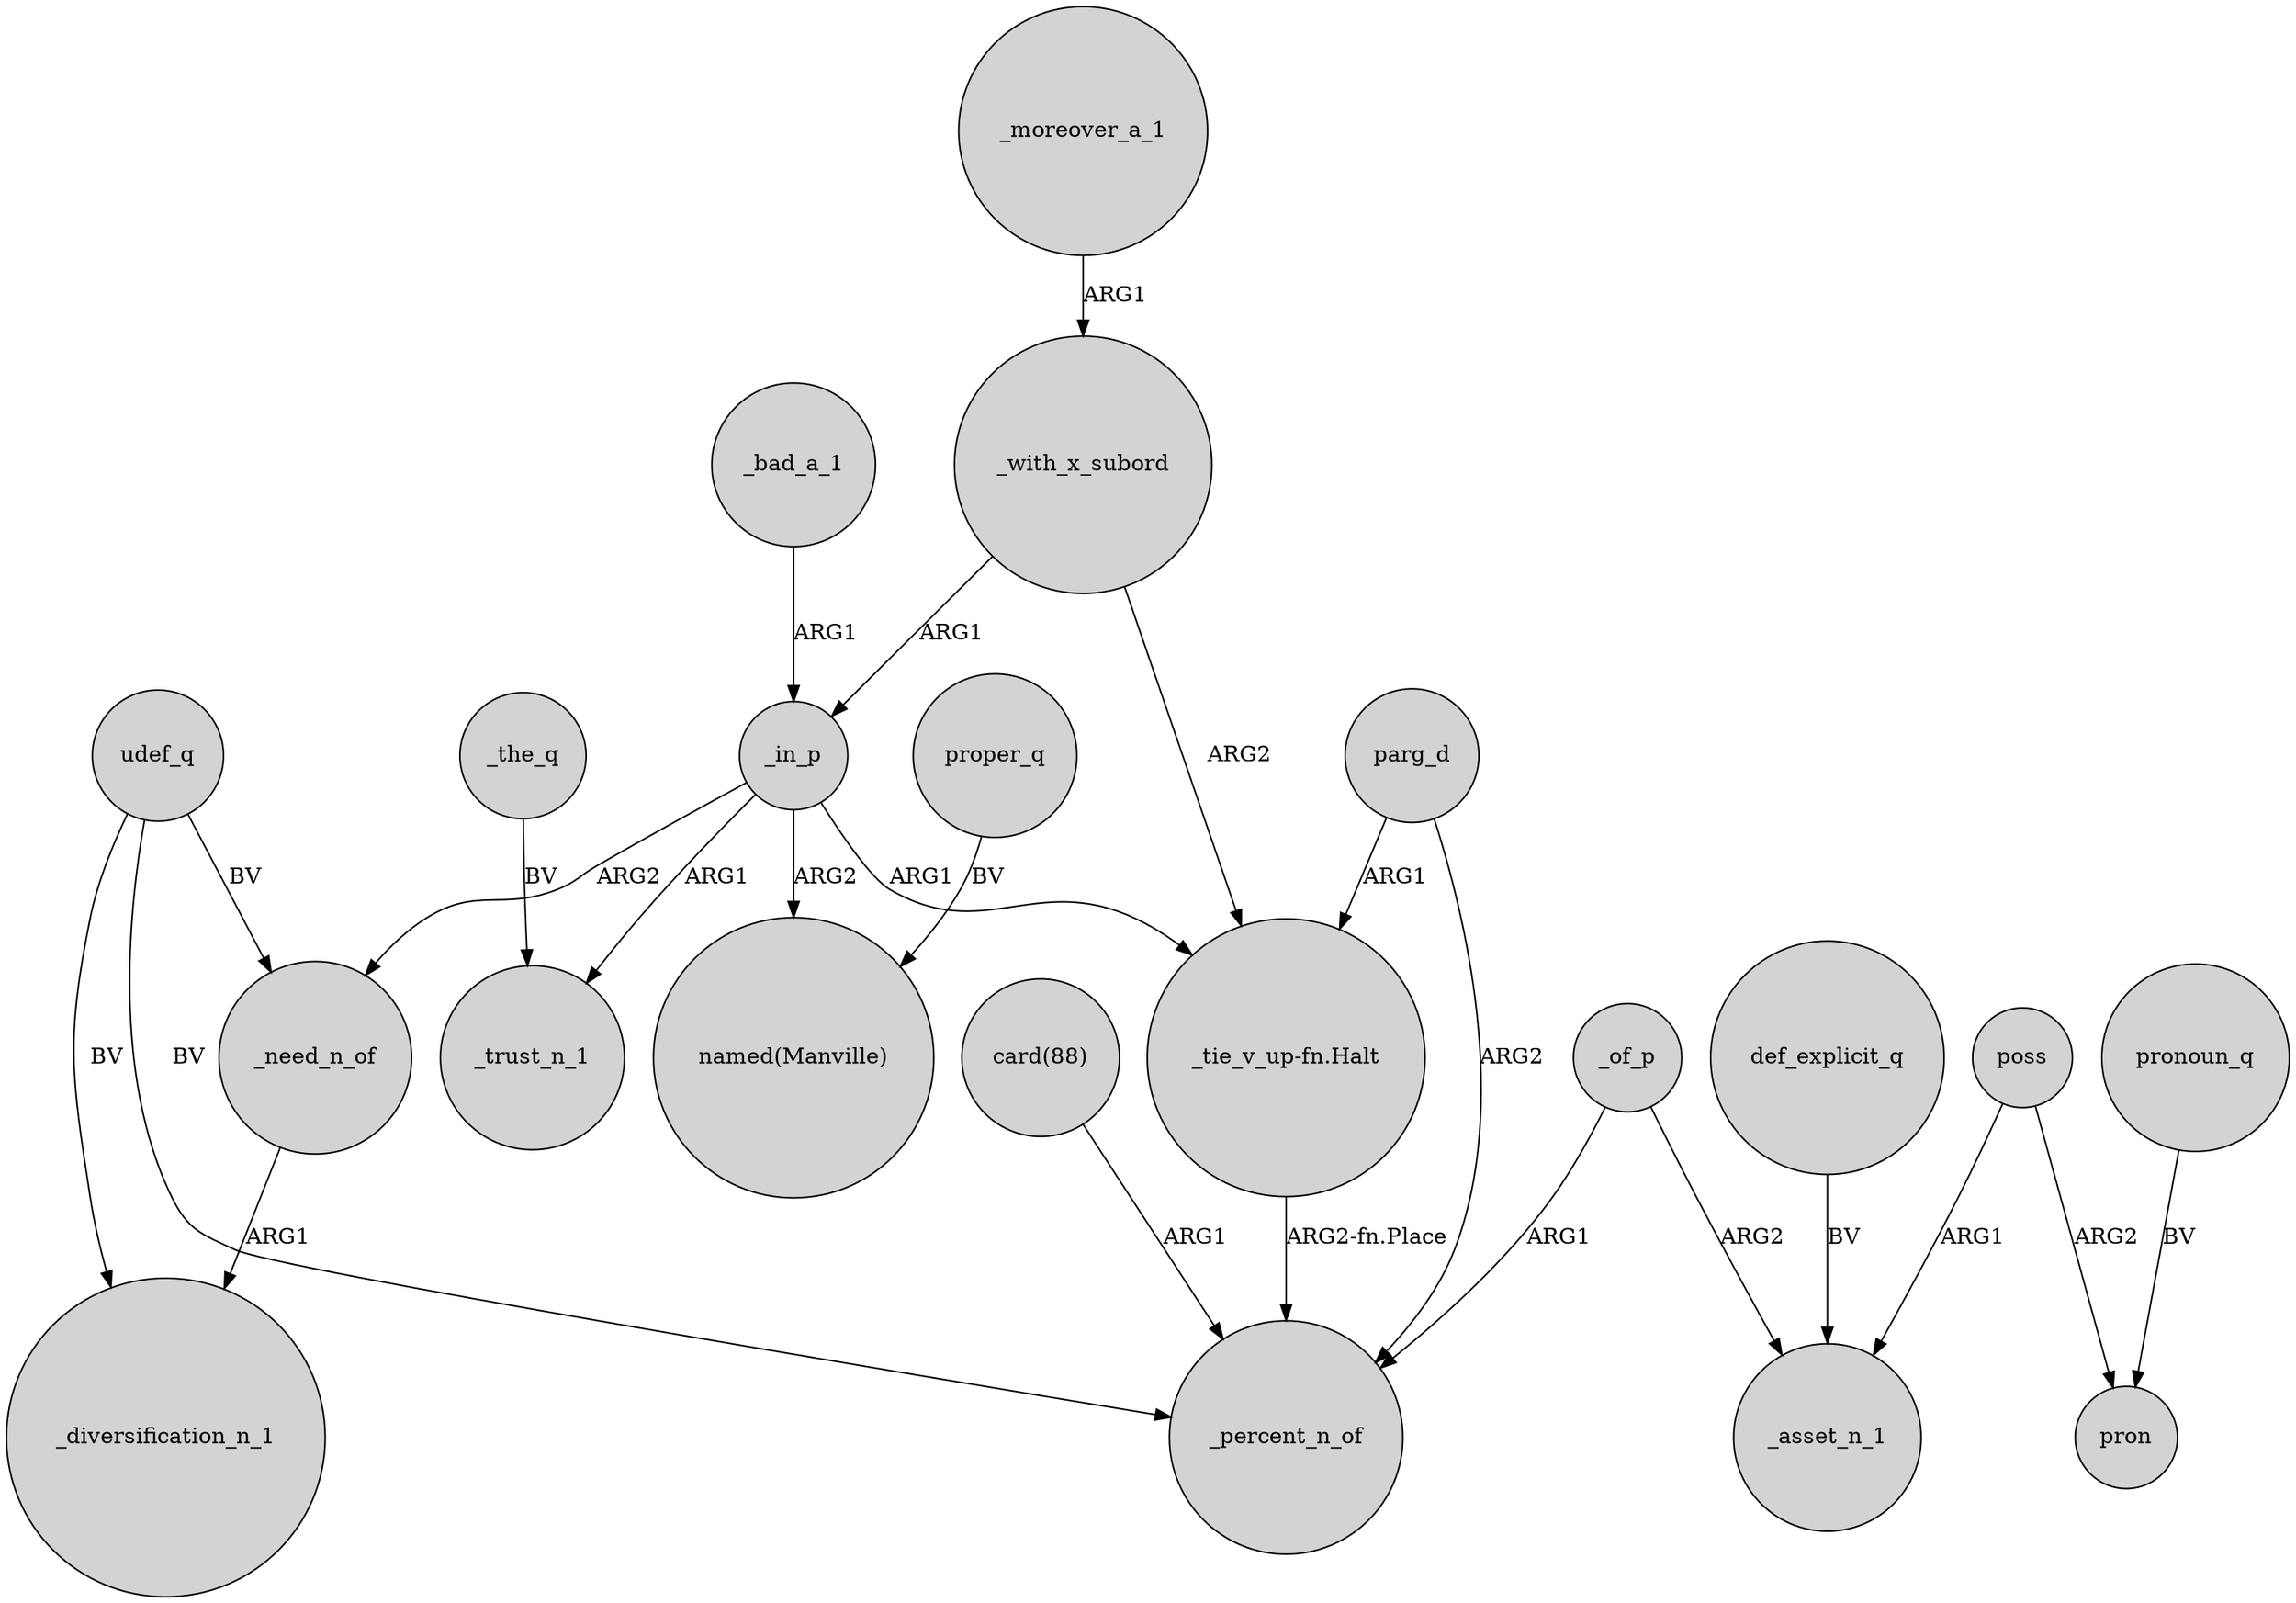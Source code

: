 digraph {
	node [shape=circle style=filled]
	_in_p -> _trust_n_1 [label=ARG1]
	proper_q -> "named(Manville)" [label=BV]
	_with_x_subord -> _in_p [label=ARG1]
	_in_p -> "named(Manville)" [label=ARG2]
	def_explicit_q -> _asset_n_1 [label=BV]
	udef_q -> _diversification_n_1 [label=BV]
	_in_p -> _need_n_of [label=ARG2]
	"_tie_v_up-fn.Halt" -> _percent_n_of [label="ARG2-fn.Place"]
	_of_p -> _percent_n_of [label=ARG1]
	_in_p -> "_tie_v_up-fn.Halt" [label=ARG1]
	poss -> _asset_n_1 [label=ARG1]
	_with_x_subord -> "_tie_v_up-fn.Halt" [label=ARG2]
	pronoun_q -> pron [label=BV]
	poss -> pron [label=ARG2]
	_the_q -> _trust_n_1 [label=BV]
	parg_d -> "_tie_v_up-fn.Halt" [label=ARG1]
	udef_q -> _percent_n_of [label=BV]
	udef_q -> _need_n_of [label=BV]
	"card(88)" -> _percent_n_of [label=ARG1]
	parg_d -> _percent_n_of [label=ARG2]
	_moreover_a_1 -> _with_x_subord [label=ARG1]
	_need_n_of -> _diversification_n_1 [label=ARG1]
	_bad_a_1 -> _in_p [label=ARG1]
	_of_p -> _asset_n_1 [label=ARG2]
}
